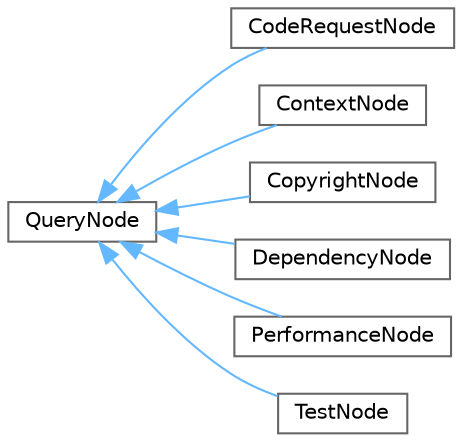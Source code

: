 digraph "Graphical Class Hierarchy"
{
 // INTERACTIVE_SVG=YES
 // LATEX_PDF_SIZE
  bgcolor="transparent";
  edge [fontname=Helvetica,fontsize=10,labelfontname=Helvetica,labelfontsize=10];
  node [fontname=Helvetica,fontsize=10,shape=box,height=0.2,width=0.4];
  rankdir="LR";
  Node0 [id="Node000000",label="QueryNode",height=0.2,width=0.4,color="grey40", fillcolor="white", style="filled",URL="$class_query_node.html",tooltip=" "];
  Node0 -> Node1 [id="edge1_Node000000_Node000001",dir="back",color="steelblue1",style="solid",tooltip=" "];
  Node1 [id="Node000001",label="CodeRequestNode",height=0.2,width=0.4,color="grey40", fillcolor="white", style="filled",URL="$class_code_request_node.html",tooltip=" "];
  Node0 -> Node2 [id="edge2_Node000000_Node000002",dir="back",color="steelblue1",style="solid",tooltip=" "];
  Node2 [id="Node000002",label="ContextNode",height=0.2,width=0.4,color="grey40", fillcolor="white", style="filled",URL="$class_context_node.html",tooltip=" "];
  Node0 -> Node3 [id="edge3_Node000000_Node000003",dir="back",color="steelblue1",style="solid",tooltip=" "];
  Node3 [id="Node000003",label="CopyrightNode",height=0.2,width=0.4,color="grey40", fillcolor="white", style="filled",URL="$class_copyright_node.html",tooltip=" "];
  Node0 -> Node4 [id="edge4_Node000000_Node000004",dir="back",color="steelblue1",style="solid",tooltip=" "];
  Node4 [id="Node000004",label="DependencyNode",height=0.2,width=0.4,color="grey40", fillcolor="white", style="filled",URL="$class_dependency_node.html",tooltip=" "];
  Node0 -> Node5 [id="edge5_Node000000_Node000005",dir="back",color="steelblue1",style="solid",tooltip=" "];
  Node5 [id="Node000005",label="PerformanceNode",height=0.2,width=0.4,color="grey40", fillcolor="white", style="filled",URL="$class_performance_node.html",tooltip=" "];
  Node0 -> Node6 [id="edge6_Node000000_Node000006",dir="back",color="steelblue1",style="solid",tooltip=" "];
  Node6 [id="Node000006",label="TestNode",height=0.2,width=0.4,color="grey40", fillcolor="white", style="filled",URL="$class_test_node.html",tooltip=" "];
}
